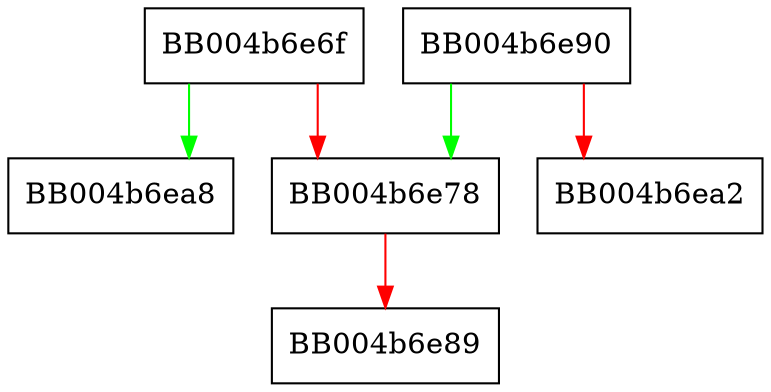 digraph FUN_004b6e6f {
  node [shape="box"];
  graph [splines=ortho];
  BB004b6e6f -> BB004b6ea8 [color="green"];
  BB004b6e6f -> BB004b6e78 [color="red"];
  BB004b6e78 -> BB004b6e89 [color="red"];
  BB004b6e90 -> BB004b6e78 [color="green"];
  BB004b6e90 -> BB004b6ea2 [color="red"];
}
